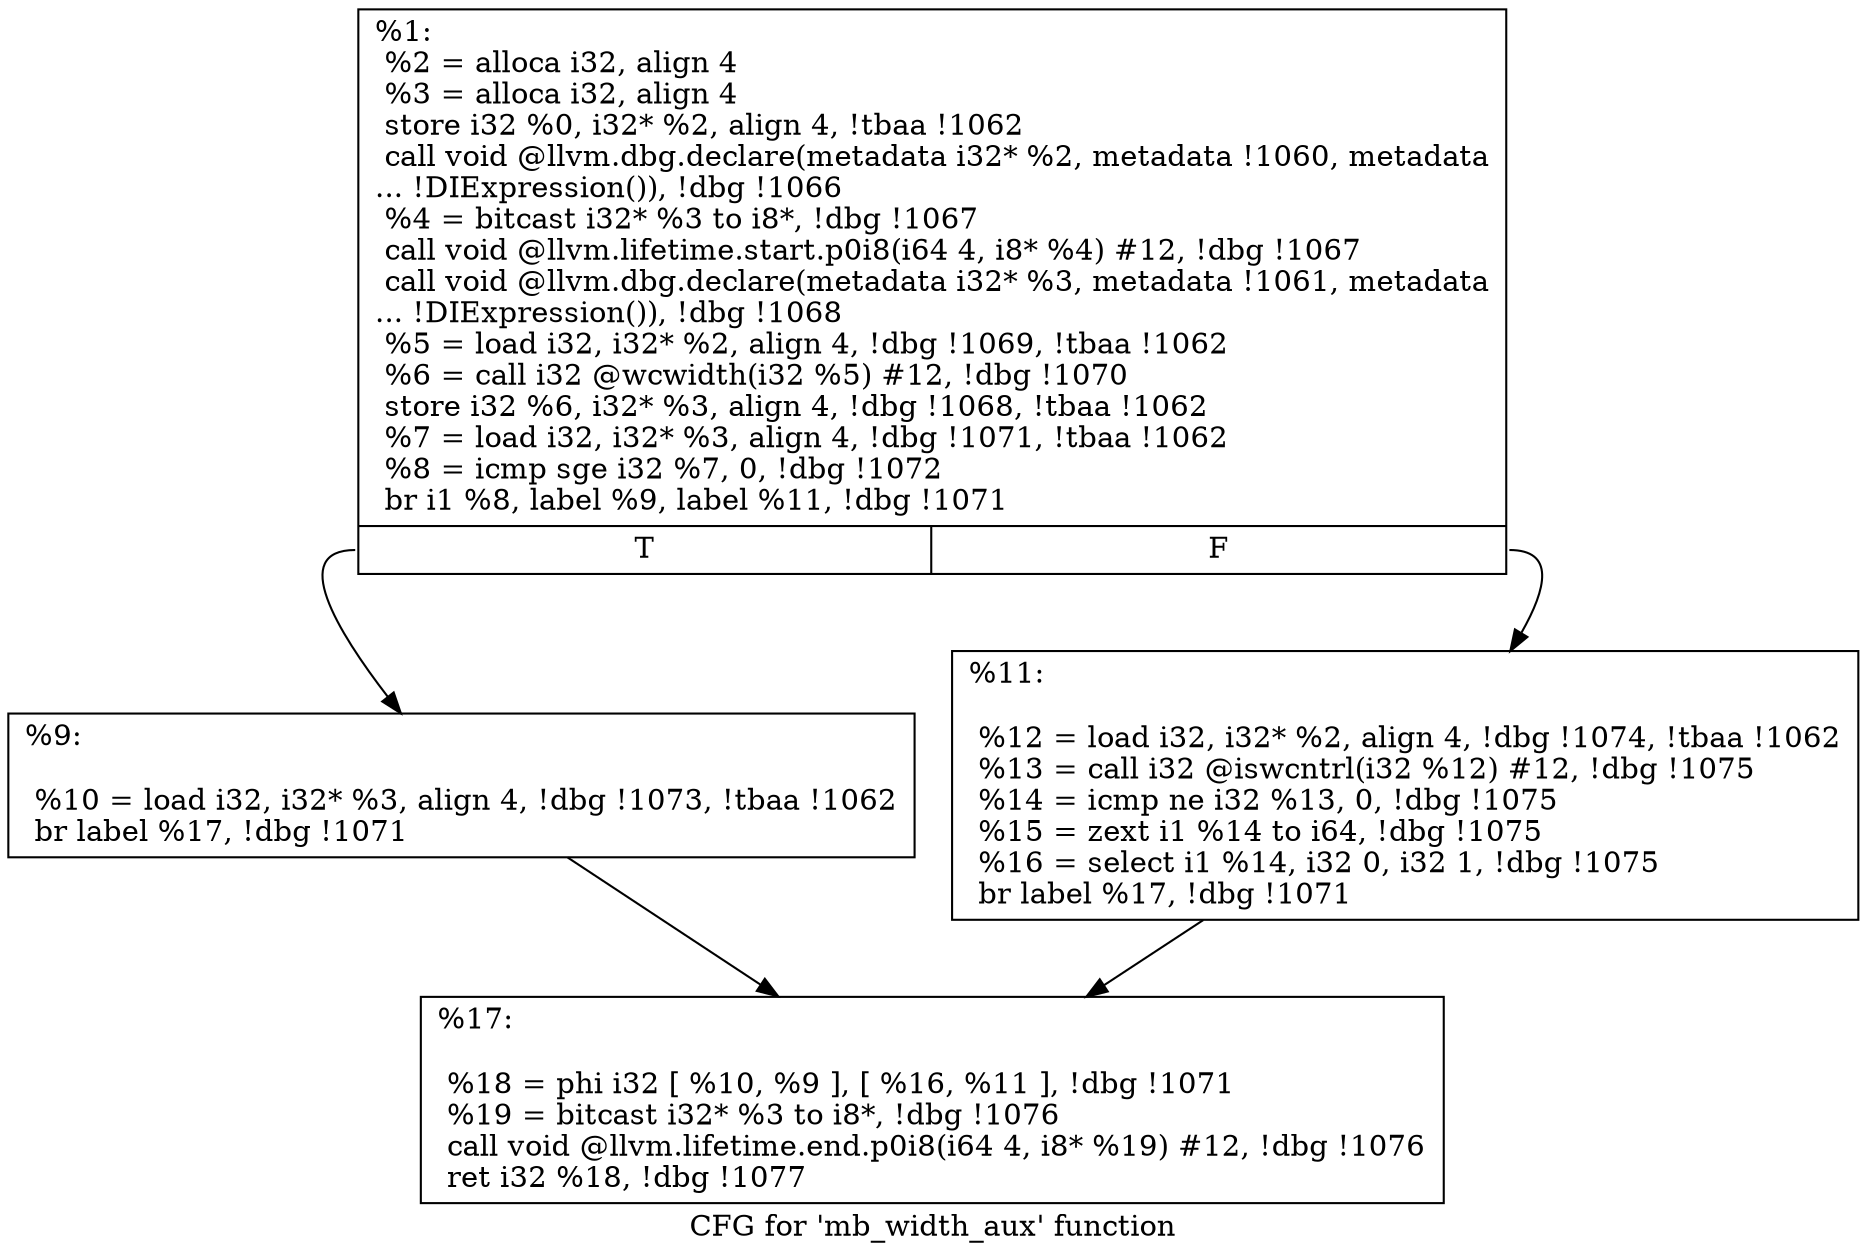 digraph "CFG for 'mb_width_aux' function" {
	label="CFG for 'mb_width_aux' function";

	Node0x94b070 [shape=record,label="{%1:\l  %2 = alloca i32, align 4\l  %3 = alloca i32, align 4\l  store i32 %0, i32* %2, align 4, !tbaa !1062\l  call void @llvm.dbg.declare(metadata i32* %2, metadata !1060, metadata\l... !DIExpression()), !dbg !1066\l  %4 = bitcast i32* %3 to i8*, !dbg !1067\l  call void @llvm.lifetime.start.p0i8(i64 4, i8* %4) #12, !dbg !1067\l  call void @llvm.dbg.declare(metadata i32* %3, metadata !1061, metadata\l... !DIExpression()), !dbg !1068\l  %5 = load i32, i32* %2, align 4, !dbg !1069, !tbaa !1062\l  %6 = call i32 @wcwidth(i32 %5) #12, !dbg !1070\l  store i32 %6, i32* %3, align 4, !dbg !1068, !tbaa !1062\l  %7 = load i32, i32* %3, align 4, !dbg !1071, !tbaa !1062\l  %8 = icmp sge i32 %7, 0, !dbg !1072\l  br i1 %8, label %9, label %11, !dbg !1071\l|{<s0>T|<s1>F}}"];
	Node0x94b070:s0 -> Node0x94b120;
	Node0x94b070:s1 -> Node0x94b170;
	Node0x94b120 [shape=record,label="{%9:\l\l  %10 = load i32, i32* %3, align 4, !dbg !1073, !tbaa !1062\l  br label %17, !dbg !1071\l}"];
	Node0x94b120 -> Node0x94b1c0;
	Node0x94b170 [shape=record,label="{%11:\l\l  %12 = load i32, i32* %2, align 4, !dbg !1074, !tbaa !1062\l  %13 = call i32 @iswcntrl(i32 %12) #12, !dbg !1075\l  %14 = icmp ne i32 %13, 0, !dbg !1075\l  %15 = zext i1 %14 to i64, !dbg !1075\l  %16 = select i1 %14, i32 0, i32 1, !dbg !1075\l  br label %17, !dbg !1071\l}"];
	Node0x94b170 -> Node0x94b1c0;
	Node0x94b1c0 [shape=record,label="{%17:\l\l  %18 = phi i32 [ %10, %9 ], [ %16, %11 ], !dbg !1071\l  %19 = bitcast i32* %3 to i8*, !dbg !1076\l  call void @llvm.lifetime.end.p0i8(i64 4, i8* %19) #12, !dbg !1076\l  ret i32 %18, !dbg !1077\l}"];
}
